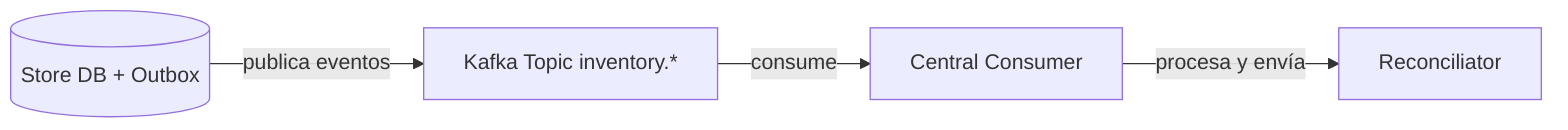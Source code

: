 flowchart LR
  StoreService[(Store DB + Outbox)]
  Kafka[Kafka Topic inventory.*]
  CentralConsumer[Central Consumer]
  Reconciliator[Reconciliator]

  StoreService -->|publica eventos| Kafka
  Kafka -->|consume| CentralConsumer
  CentralConsumer -->|procesa y envía| Reconciliator
